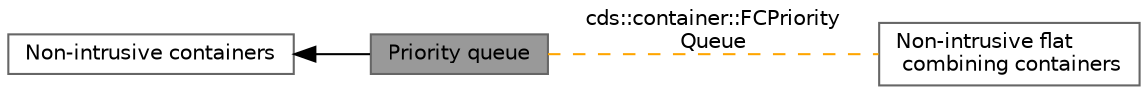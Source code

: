digraph "Priority queue"
{
 // LATEX_PDF_SIZE
  bgcolor="transparent";
  edge [fontname=Helvetica,fontsize=10,labelfontname=Helvetica,labelfontsize=10];
  node [fontname=Helvetica,fontsize=10,shape=box,height=0.2,width=0.4];
  rankdir=LR;
  Node3 [id="Node000003",label="Non-intrusive flat\l combining containers",height=0.2,width=0.4,color="grey40", fillcolor="white", style="filled",URL="$group__cds__flat__combining__container.html",tooltip=" "];
  Node2 [id="Node000002",label="Non-intrusive containers",height=0.2,width=0.4,color="grey40", fillcolor="white", style="filled",URL="$group__cds__nonintrusive__containers.html",tooltip=" "];
  Node1 [id="Node000001",label="Priority queue",height=0.2,width=0.4,color="gray40", fillcolor="grey60", style="filled", fontcolor="black",tooltip=" "];
  Node2->Node1 [shape=plaintext, dir="back", style="solid"];
  Node1->Node3 [shape=plaintext, label="cds::container::FCPriority\lQueue", color="orange", dir="none", style="dashed"];
}
